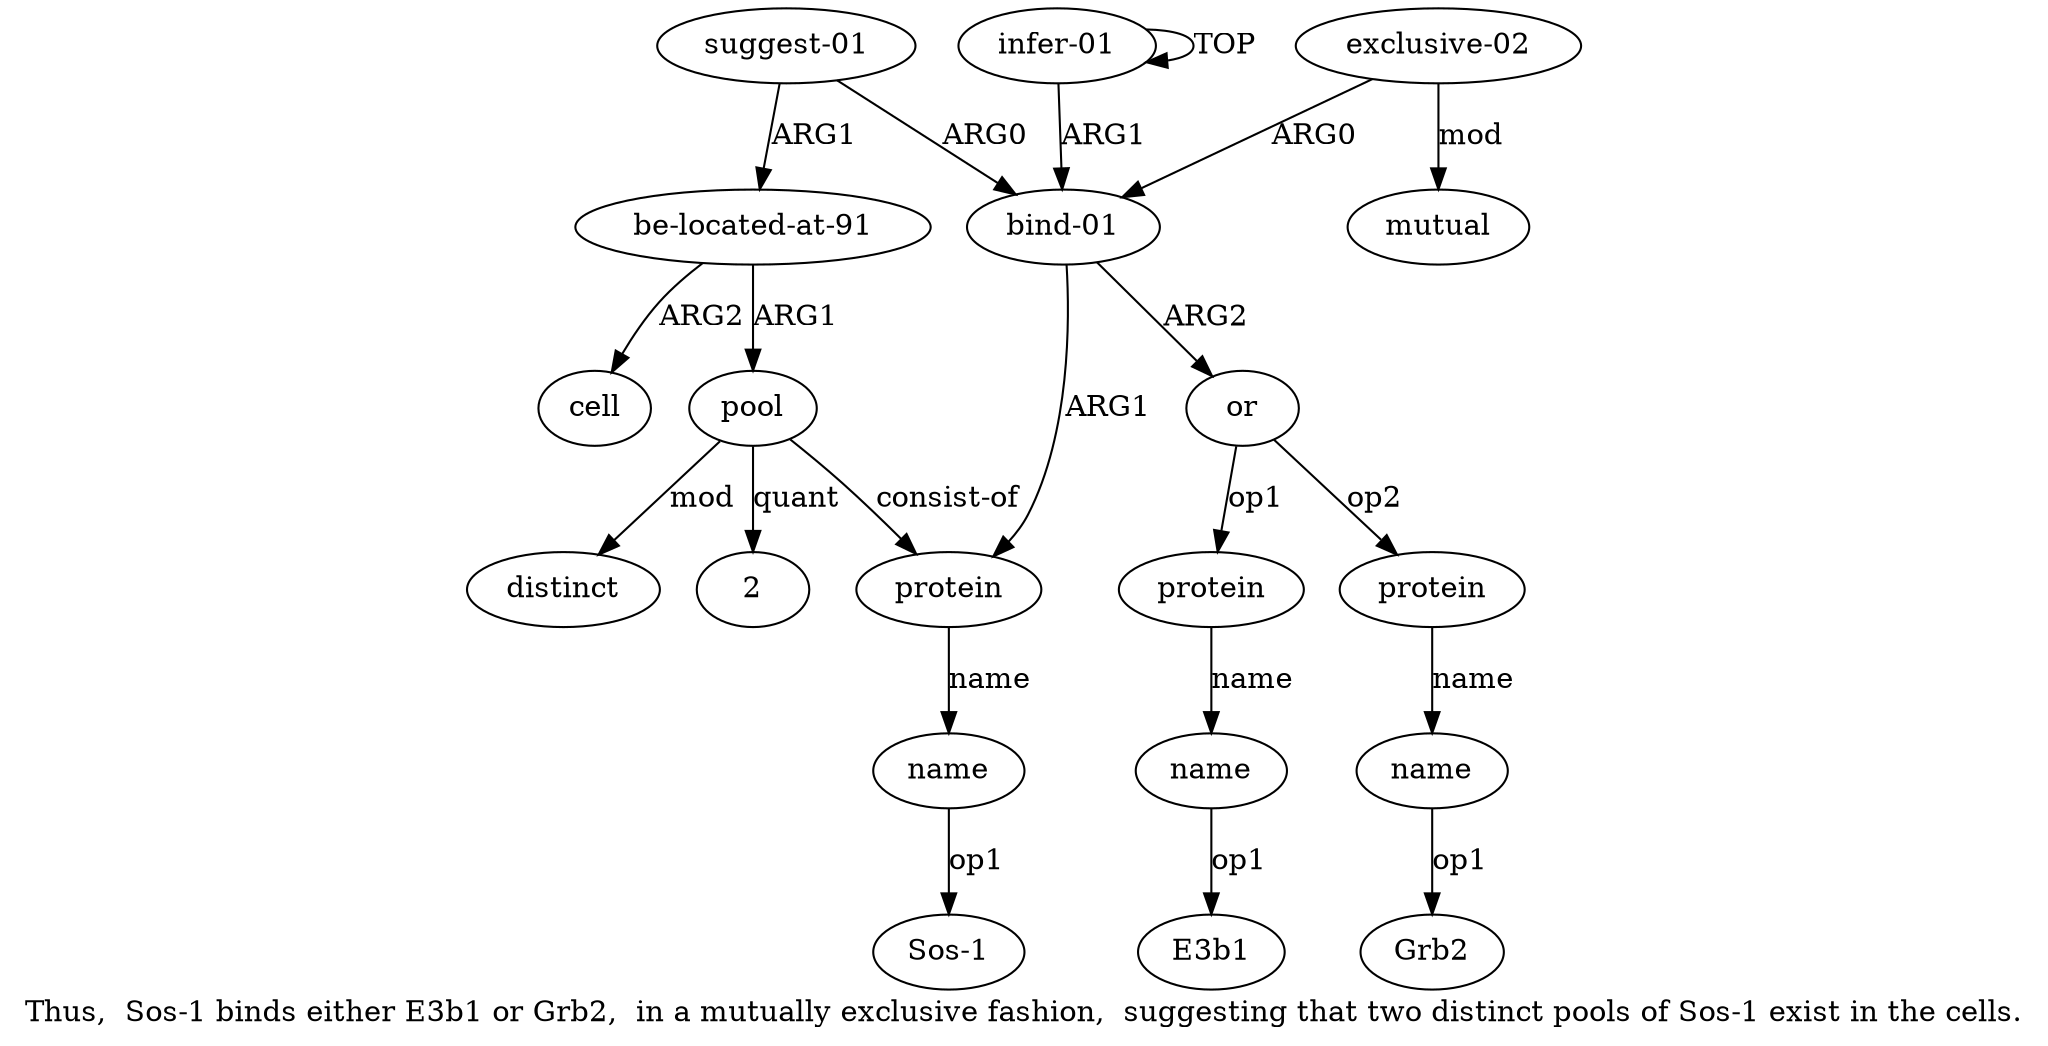 digraph  {
	graph [label="Thus,  Sos-1 binds either E3b1 or Grb2,  in a mutually exclusive fashion,  suggesting that two distinct pools of Sos-1 exist in \
the cells."];
	node [label="\N"];
	a15	 [color=black,
		gold_ind=15,
		gold_label=cell,
		label=cell,
		test_ind=15,
		test_label=cell];
	a14	 [color=black,
		gold_ind=14,
		gold_label=distinct,
		label=distinct,
		test_ind=14,
		test_label=distinct];
	a11	 [color=black,
		gold_ind=11,
		gold_label="suggest-01",
		label="suggest-01",
		test_ind=11,
		test_label="suggest-01"];
	a12	 [color=black,
		gold_ind=12,
		gold_label="be-located-at-91",
		label="be-located-at-91",
		test_ind=12,
		test_label="be-located-at-91"];
	a11 -> a12 [key=0,
	color=black,
	gold_label=ARG1,
	label=ARG1,
	test_label=ARG1];
a1 [color=black,
	gold_ind=1,
	gold_label="bind-01",
	label="bind-01",
	test_ind=1,
	test_label="bind-01"];
a11 -> a1 [key=0,
color=black,
gold_label=ARG0,
label=ARG0,
test_label=ARG0];
a10 [color=black,
gold_ind=10,
gold_label=mutual,
label=mutual,
test_ind=10,
test_label=mutual];
a13 [color=black,
gold_ind=13,
gold_label=pool,
label=pool,
test_ind=13,
test_label=pool];
a13 -> a14 [key=0,
color=black,
gold_label=mod,
label=mod,
test_label=mod];
a2 [color=black,
gold_ind=2,
gold_label=protein,
label=protein,
test_ind=2,
test_label=protein];
a13 -> a2 [key=0,
color=black,
gold_label="consist-of",
label="consist-of",
test_label="consist-of"];
"a13 2" [color=black,
gold_ind=-1,
gold_label=2,
label=2,
test_ind=-1,
test_label=2];
a13 -> "a13 2" [key=0,
color=black,
gold_label=quant,
label=quant,
test_label=quant];
a12 -> a15 [key=0,
color=black,
gold_label=ARG2,
label=ARG2,
test_label=ARG2];
a12 -> a13 [key=0,
color=black,
gold_label=ARG1,
label=ARG1,
test_label=ARG1];
"a8 Grb2" [color=black,
gold_ind=-1,
gold_label=Grb2,
label=Grb2,
test_ind=-1,
test_label=Grb2];
"a6 E3b1" [color=black,
gold_ind=-1,
gold_label=E3b1,
label=E3b1,
test_ind=-1,
test_label=E3b1];
a1 -> a2 [key=0,
color=black,
gold_label=ARG1,
label=ARG1,
test_label=ARG1];
a4 [color=black,
gold_ind=4,
gold_label=or,
label=or,
test_ind=4,
test_label=or];
a1 -> a4 [key=0,
color=black,
gold_label=ARG2,
label=ARG2,
test_label=ARG2];
a0 [color=black,
gold_ind=0,
gold_label="infer-01",
label="infer-01",
test_ind=0,
test_label="infer-01"];
a0 -> a1 [key=0,
color=black,
gold_label=ARG1,
label=ARG1,
test_label=ARG1];
a0 -> a0 [key=0,
color=black,
gold_label=TOP,
label=TOP,
test_label=TOP];
a3 [color=black,
gold_ind=3,
gold_label=name,
label=name,
test_ind=3,
test_label=name];
"a3 Sos-1" [color=black,
gold_ind=-1,
gold_label="Sos-1",
label="Sos-1",
test_ind=-1,
test_label="Sos-1"];
a3 -> "a3 Sos-1" [key=0,
color=black,
gold_label=op1,
label=op1,
test_label=op1];
a2 -> a3 [key=0,
color=black,
gold_label=name,
label=name,
test_label=name];
a5 [color=black,
gold_ind=5,
gold_label=protein,
label=protein,
test_ind=5,
test_label=protein];
a6 [color=black,
gold_ind=6,
gold_label=name,
label=name,
test_ind=6,
test_label=name];
a5 -> a6 [key=0,
color=black,
gold_label=name,
label=name,
test_label=name];
a4 -> a5 [key=0,
color=black,
gold_label=op1,
label=op1,
test_label=op1];
a7 [color=black,
gold_ind=7,
gold_label=protein,
label=protein,
test_ind=7,
test_label=protein];
a4 -> a7 [key=0,
color=black,
gold_label=op2,
label=op2,
test_label=op2];
a8 [color=black,
gold_ind=8,
gold_label=name,
label=name,
test_ind=8,
test_label=name];
a7 -> a8 [key=0,
color=black,
gold_label=name,
label=name,
test_label=name];
a6 -> "a6 E3b1" [key=0,
color=black,
gold_label=op1,
label=op1,
test_label=op1];
a9 [color=black,
gold_ind=9,
gold_label="exclusive-02",
label="exclusive-02",
test_ind=9,
test_label="exclusive-02"];
a9 -> a10 [key=0,
color=black,
gold_label=mod,
label=mod,
test_label=mod];
a9 -> a1 [key=0,
color=black,
gold_label=ARG0,
label=ARG0,
test_label=ARG0];
a8 -> "a8 Grb2" [key=0,
color=black,
gold_label=op1,
label=op1,
test_label=op1];
}
